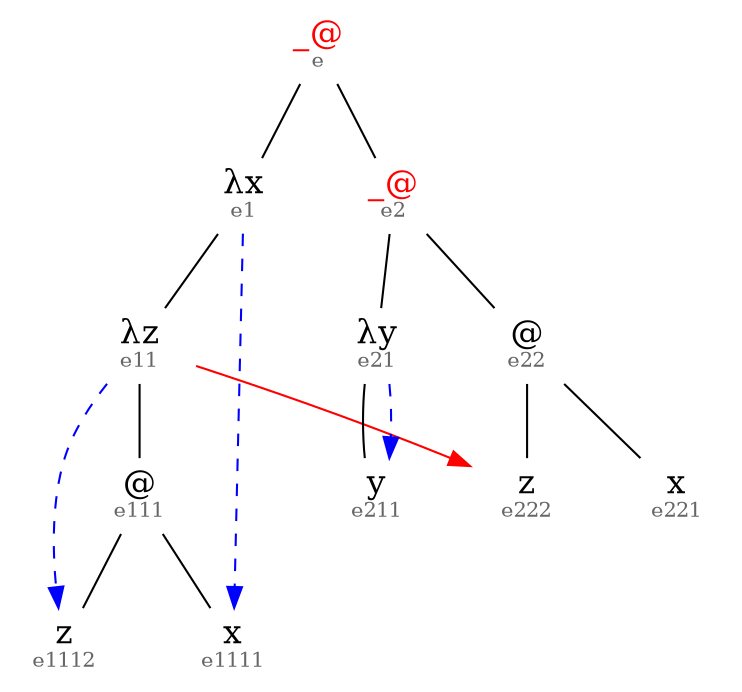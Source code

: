 digraph t10 { layout=dot; rankdir=TB; e [label=<_@<br/><font point-size="10" color="gray40">e</font>>, shape=none, fontcolor="red", fontsize=16]; e1 [label=<λx<br/><font point-size="10" color="gray40">e1</font>>, shape=none, fontcolor="black", fontsize=16]; e11 [label=<λz<br/><font point-size="10" color="gray40">e11</font>>, shape=none, fontcolor="black", fontsize=16]; e111 [label=<@<br/><font point-size="10" color="gray40">e111</font>>, shape=none, fontcolor="black", fontsize=16]; e1111 [label=<x<br/><font point-size="10" color="gray40">e1111</font>>, shape=none, fontcolor="black", fontsize=16]; e1112 [label=<z<br/><font point-size="10" color="gray40">e1112</font>>, shape=none, fontcolor="black", fontsize=16]; e2 [label=<_@<br/><font point-size="10" color="gray40">e2</font>>, shape=none, fontcolor="red", fontsize=16]; e21 [label=<λy<br/><font point-size="10" color="gray40">e21</font>>, shape=none, fontcolor="black", fontsize=16]; e211 [label=<y<br/><font point-size="10" color="gray40">e211</font>>, shape=none, fontcolor="black", fontsize=16]; e22 [label=<@<br/><font point-size="10" color="gray40">e22</font>>, shape=none, fontcolor="black", fontsize=16]; e221 [label=<x<br/><font point-size="10" color="gray40">e221</font>>, shape=none, fontcolor="black", fontsize=16]; e222 [label=<z<br/><font point-size="10" color="gray40">e222</font>>, shape=none, fontcolor="black", fontsize=16]; e -> e1 [arrowhead=none]; e -> e2 [arrowhead=none]; e1 -> e11 [arrowhead=none]; e11 -> e111 [arrowhead=none]; e111 -> e1111 [arrowhead=none]; e111 -> e1112 [arrowhead=none]; e2 -> e21 [arrowhead=none]; e2 -> e22 [arrowhead=none]; e21 -> e211 [arrowhead=none]; e22 -> e221 [arrowhead=none]; e22 -> e222 [arrowhead=none]; e11 -> e222 [color=red, constraint=false]; e21 -> e211 [color=blue, style=dashed]; e11 -> e1112 [color=blue, style=dashed]; e1 -> e1111 [color=blue, style=dashed]; }
